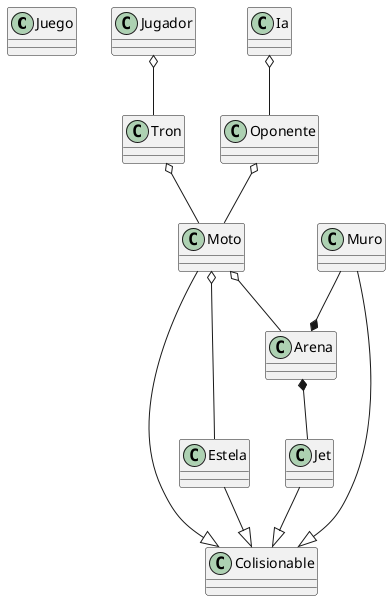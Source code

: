 @startuml
class Juego
class Jugador
class Ia 
class Moto 
class Tron 
class Arena 
class Oponente
class Muro 
class Jet 
class Estela 
class Colisionable


Moto o-- Arena
Tron o-- Moto
Jugador o-- Tron
Oponente o-- Moto
Ia o-- Oponente
Moto o-- Estela
Muro --* Arena
Arena *-- Jet

Moto --|> Colisionable
Muro--|> Colisionable
Estela --|> Colisionable
Jet --|> Colisionable

@enduml